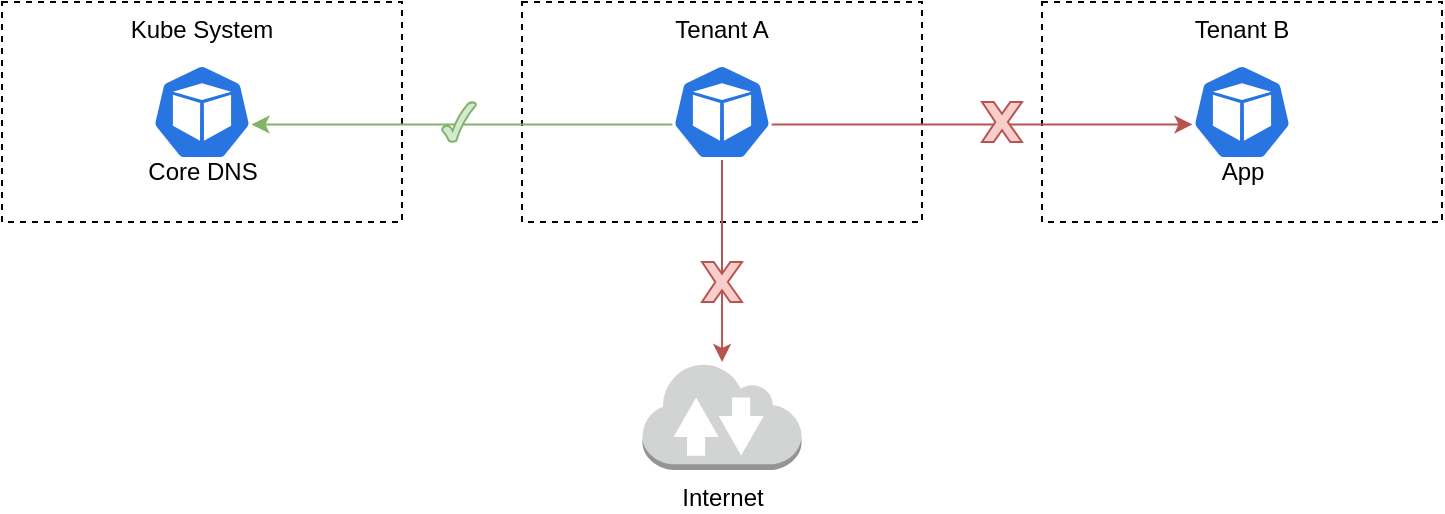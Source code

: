 <mxfile version="15.1.3" type="device"><diagram id="7SAP3MxCa_lekRQbPVLv" name="Page-1"><mxGraphModel dx="3186" dy="842" grid="1" gridSize="10" guides="1" tooltips="1" connect="1" arrows="1" fold="1" page="1" pageScale="1" pageWidth="3300" pageHeight="4681" math="0" shadow="0"><root><mxCell id="0"/><mxCell id="1" parent="0"/><mxCell id="9Ou_d8-Gi3-N7hvGV-1J-13" value="Kube System" style="rounded=0;whiteSpace=wrap;html=1;dashed=1;verticalAlign=top;" parent="1" vertex="1"><mxGeometry x="940" y="410" width="200" height="110" as="geometry"/></mxCell><mxCell id="9Ou_d8-Gi3-N7hvGV-1J-9" value="Tenant B" style="rounded=0;whiteSpace=wrap;html=1;dashed=1;verticalAlign=top;" parent="1" vertex="1"><mxGeometry x="1460" y="410" width="200" height="110" as="geometry"/></mxCell><mxCell id="9Ou_d8-Gi3-N7hvGV-1J-5" value="Tenant A" style="rounded=0;whiteSpace=wrap;html=1;dashed=1;verticalAlign=top;" parent="1" vertex="1"><mxGeometry x="1200" y="410" width="200" height="110" as="geometry"/></mxCell><mxCell id="9Ou_d8-Gi3-N7hvGV-1J-16" style="edgeStyle=orthogonalEdgeStyle;rounded=0;orthogonalLoop=1;jettySize=auto;html=1;exitX=0.995;exitY=0.63;exitDx=0;exitDy=0;exitPerimeter=0;entryX=0.005;entryY=0.63;entryDx=0;entryDy=0;entryPerimeter=0;fillColor=#f8cecc;strokeColor=#b85450;" parent="1" source="9Ou_d8-Gi3-N7hvGV-1J-4" target="9Ou_d8-Gi3-N7hvGV-1J-10" edge="1"><mxGeometry relative="1" as="geometry"/></mxCell><mxCell id="9Ou_d8-Gi3-N7hvGV-1J-17" style="edgeStyle=orthogonalEdgeStyle;rounded=0;orthogonalLoop=1;jettySize=auto;html=1;exitX=0.005;exitY=0.63;exitDx=0;exitDy=0;exitPerimeter=0;entryX=0.995;entryY=0.63;entryDx=0;entryDy=0;entryPerimeter=0;fillColor=#d5e8d4;strokeColor=#82b366;" parent="1" source="9Ou_d8-Gi3-N7hvGV-1J-4" target="9Ou_d8-Gi3-N7hvGV-1J-14" edge="1"><mxGeometry relative="1" as="geometry"/></mxCell><mxCell id="9Ou_d8-Gi3-N7hvGV-1J-19" style="edgeStyle=orthogonalEdgeStyle;rounded=0;orthogonalLoop=1;jettySize=auto;html=1;exitX=0.5;exitY=1;exitDx=0;exitDy=0;exitPerimeter=0;fillColor=#f8cecc;strokeColor=#b85450;" parent="1" source="9Ou_d8-Gi3-N7hvGV-1J-4" target="9Ou_d8-Gi3-N7hvGV-1J-18" edge="1"><mxGeometry relative="1" as="geometry"/></mxCell><mxCell id="9Ou_d8-Gi3-N7hvGV-1J-4" value="" style="sketch=0;html=1;dashed=0;whitespace=wrap;fillColor=#2875E2;strokeColor=#ffffff;points=[[0.005,0.63,0],[0.1,0.2,0],[0.9,0.2,0],[0.5,0,0],[0.995,0.63,0],[0.72,0.99,0],[0.5,1,0],[0.28,0.99,0]];shape=mxgraph.kubernetes.icon;prIcon=pod;verticalAlign=bottom;spacingBottom=-15;spacingTop=0;" parent="1" vertex="1"><mxGeometry x="1275" y="441" width="50" height="48" as="geometry"/></mxCell><mxCell id="9Ou_d8-Gi3-N7hvGV-1J-10" value="App" style="sketch=0;html=1;dashed=0;whitespace=wrap;fillColor=#2875E2;strokeColor=#ffffff;points=[[0.005,0.63,0],[0.1,0.2,0],[0.9,0.2,0],[0.5,0,0],[0.995,0.63,0],[0.72,0.99,0],[0.5,1,0],[0.28,0.99,0]];shape=mxgraph.kubernetes.icon;prIcon=pod;verticalAlign=bottom;spacingBottom=-15;spacingTop=0;" parent="1" vertex="1"><mxGeometry x="1535" y="441" width="50" height="48" as="geometry"/></mxCell><mxCell id="9Ou_d8-Gi3-N7hvGV-1J-14" value="Core DNS" style="sketch=0;html=1;dashed=0;whitespace=wrap;fillColor=#2875E2;strokeColor=#ffffff;points=[[0.005,0.63,0],[0.1,0.2,0],[0.9,0.2,0],[0.5,0,0],[0.995,0.63,0],[0.72,0.99,0],[0.5,1,0],[0.28,0.99,0]];shape=mxgraph.kubernetes.icon;prIcon=pod;verticalAlign=bottom;spacingBottom=-15;spacingTop=0;" parent="1" vertex="1"><mxGeometry x="1015" y="441" width="50" height="48" as="geometry"/></mxCell><mxCell id="9Ou_d8-Gi3-N7hvGV-1J-18" value="Internet" style="outlineConnect=0;dashed=0;verticalLabelPosition=bottom;verticalAlign=top;align=center;html=1;shape=mxgraph.aws3.internet_2;fillColor=#D2D3D3;gradientColor=none;" parent="1" vertex="1"><mxGeometry x="1260.25" y="590" width="79.5" height="54" as="geometry"/></mxCell><mxCell id="C5Wa-8ZPxthqtmCvBQsg-1" value="" style="verticalLabelPosition=bottom;verticalAlign=top;html=1;shape=mxgraph.basic.tick;fillColor=#d5e8d4;strokeColor=#82b366;aspect=fixed;" vertex="1" parent="1"><mxGeometry x="1160" y="460" width="17" height="20" as="geometry"/></mxCell><mxCell id="C5Wa-8ZPxthqtmCvBQsg-2" value="" style="verticalLabelPosition=bottom;verticalAlign=top;html=1;shape=mxgraph.basic.x;fillColor=#f8cecc;strokeColor=#b85450;aspect=fixed;" vertex="1" parent="1"><mxGeometry x="1290" y="540" width="20" height="20" as="geometry"/></mxCell><mxCell id="C5Wa-8ZPxthqtmCvBQsg-4" value="" style="verticalLabelPosition=bottom;verticalAlign=top;html=1;shape=mxgraph.basic.x;fillColor=#f8cecc;strokeColor=#b85450;aspect=fixed;" vertex="1" parent="1"><mxGeometry x="1430" y="460" width="20" height="20" as="geometry"/></mxCell></root></mxGraphModel></diagram></mxfile>